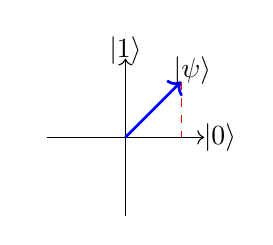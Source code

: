 \newcommand{\bra}[1]{{\left\langle{#1}\right\vert}}
\newcommand{\ket}[1]{{\left\vert{#1}\right\rangle}}
\begin{tikzpicture}
 % \clip (-4.632,-1.883) rectangle (4.069,1.883);
% \draw [help lines] (0,0) grid (1,1);
% \draw [help lines] (-1,0) grid (0,1);
% \draw [help lines] (0,-1) grid (1,0);
% \draw [help lines] (-1,-1) grid (0,0);
\draw [color=black,->] (-1,0) -- (1,0);
\draw [color=black,->] (0,-1) -- (0,1);
%% вектор;
\draw[blue, line width=1pt, solid, ->] (0,0) -- (0.707,0.707);
\draw[red, dashed] (0.707,0.707) -- (0.707,0);

\node (X) at (1.2,0) {$\ket{0}$};
\node (Y) at (0,1.1) {$\ket{1}$};
\node (P) at (0.85,0.85) {$\ket{\psi}$};
\end{tikzpicture}
